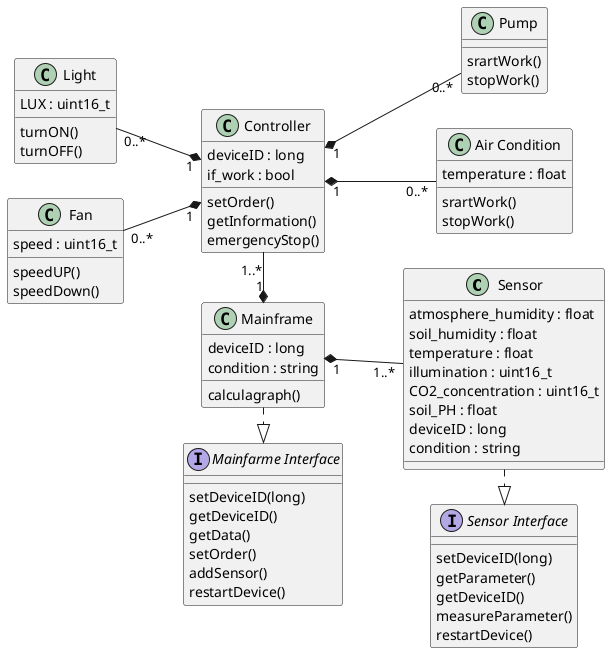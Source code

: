 @startuml 主机与传感器类图
left to right direction
class "Sensor" as sensor {
    atmosphere_humidity : float
    soil_humidity : float
    temperature : float
    illumination : uint16_t
    ' uint16_t 即 unsigned short int
    CO2_concentration : uint16_t
    ' PPM
    soil_PH : float
    ' 唯一时间戳
    deviceID : long
    condition : string

}

interface "Sensor Interface" as sensor_I {
    setDeviceID(long)
    getParameter() 
    getDeviceID()
    measureParameter()
    restartDevice()
}

class "Mainframe" as mainframe {
    deviceID : long
    condition : string
    calculagraph()
}

interface "Mainfarme Interface" as mainframe_I {
    setDeviceID(long)
    getDeviceID()
    getData()
    setOrder()
    addSensor()
    restartDevice()
}

class "Controller" as controller {
    deviceID : long
    if_work : bool 
    setOrder()
    getInformation()
    emergencyStop()
}
class "Fan" as fan {
    speed : uint16_t
    speedUP()
    speedDown()
}

class "Light" as light {
    LUX : uint16_t
    turnON()
    turnOFF()
}
class "Pump" as pump {
    srartWork()
    stopWork()

}

class "Air Condition" as aircondition {
    temperature : float
    srartWork()
    stopWork()
}

sensor .right.|> sensor_I
mainframe .right.|> mainframe_I

controller "1" *-up- "0..*" fan
controller "1" *-up- "0..*" light
controller "1" *-- "0..*" pump
controller "1" *-- "0..*" aircondition

mainframe "1" *-- "1..*" sensor
mainframe "1" *-left- "1..*" controller

@enduml
